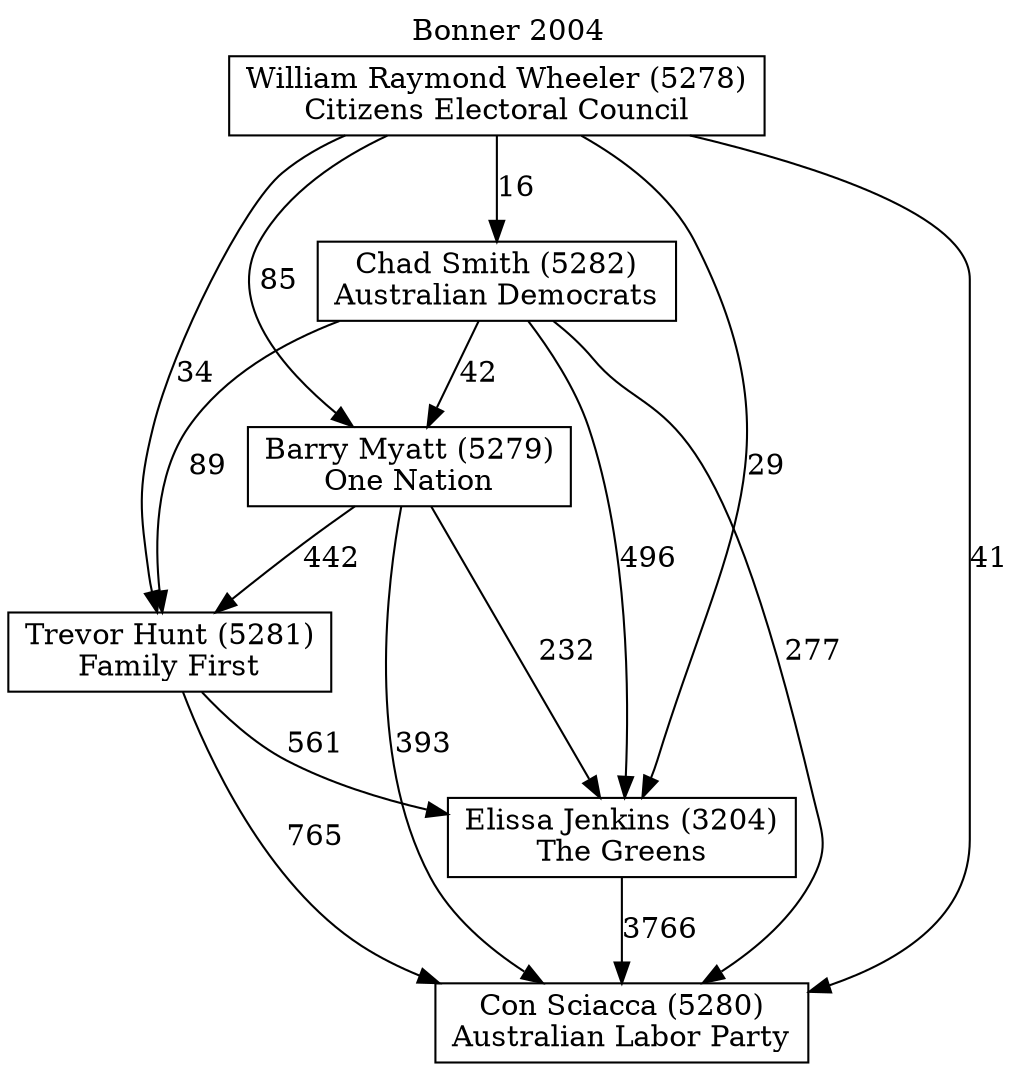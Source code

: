 // House preference flow
digraph "Con Sciacca (5280)_Bonner_2004" {
	graph [label="Bonner 2004" labelloc=t mclimit=10]
	node [shape=box]
	"Barry Myatt (5279)" [label="Barry Myatt (5279)
One Nation"]
	"Chad Smith (5282)" [label="Chad Smith (5282)
Australian Democrats"]
	"Con Sciacca (5280)" [label="Con Sciacca (5280)
Australian Labor Party"]
	"Elissa Jenkins (3204)" [label="Elissa Jenkins (3204)
The Greens"]
	"Trevor Hunt (5281)" [label="Trevor Hunt (5281)
Family First"]
	"William Raymond Wheeler (5278)" [label="William Raymond Wheeler (5278)
Citizens Electoral Council"]
	"Barry Myatt (5279)" -> "Con Sciacca (5280)" [label=393]
	"Barry Myatt (5279)" -> "Elissa Jenkins (3204)" [label=232]
	"Barry Myatt (5279)" -> "Trevor Hunt (5281)" [label=442]
	"Chad Smith (5282)" -> "Barry Myatt (5279)" [label=42]
	"Chad Smith (5282)" -> "Con Sciacca (5280)" [label=277]
	"Chad Smith (5282)" -> "Elissa Jenkins (3204)" [label=496]
	"Chad Smith (5282)" -> "Trevor Hunt (5281)" [label=89]
	"Elissa Jenkins (3204)" -> "Con Sciacca (5280)" [label=3766]
	"Trevor Hunt (5281)" -> "Con Sciacca (5280)" [label=765]
	"Trevor Hunt (5281)" -> "Elissa Jenkins (3204)" [label=561]
	"William Raymond Wheeler (5278)" -> "Barry Myatt (5279)" [label=85]
	"William Raymond Wheeler (5278)" -> "Chad Smith (5282)" [label=16]
	"William Raymond Wheeler (5278)" -> "Con Sciacca (5280)" [label=41]
	"William Raymond Wheeler (5278)" -> "Elissa Jenkins (3204)" [label=29]
	"William Raymond Wheeler (5278)" -> "Trevor Hunt (5281)" [label=34]
}
